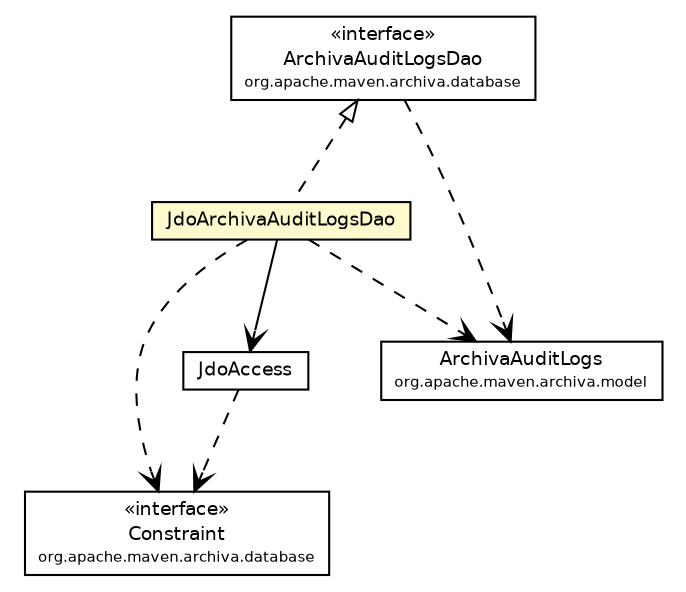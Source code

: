 #!/usr/local/bin/dot
#
# Class diagram 
# Generated by UmlGraph version 4.6 (http://www.spinellis.gr/sw/umlgraph)
#

digraph G {
	edge [fontname="Helvetica",fontsize=10,labelfontname="Helvetica",labelfontsize=10];
	node [fontname="Helvetica",fontsize=10,shape=plaintext];
	// org.apache.maven.archiva.database.Constraint
	c100636 [label=<<table border="0" cellborder="1" cellspacing="0" cellpadding="2" port="p" href="../Constraint.html">
		<tr><td><table border="0" cellspacing="0" cellpadding="1">
			<tr><td> &laquo;interface&raquo; </td></tr>
			<tr><td> Constraint </td></tr>
			<tr><td><font point-size="7.0"> org.apache.maven.archiva.database </font></td></tr>
		</table></td></tr>
		</table>>, fontname="Helvetica", fontcolor="black", fontsize=9.0];
	// org.apache.maven.archiva.database.ArchivaAuditLogsDao
	c100640 [label=<<table border="0" cellborder="1" cellspacing="0" cellpadding="2" port="p" href="../ArchivaAuditLogsDao.html">
		<tr><td><table border="0" cellspacing="0" cellpadding="1">
			<tr><td> &laquo;interface&raquo; </td></tr>
			<tr><td> ArchivaAuditLogsDao </td></tr>
			<tr><td><font point-size="7.0"> org.apache.maven.archiva.database </font></td></tr>
		</table></td></tr>
		</table>>, fontname="Helvetica", fontcolor="black", fontsize=9.0];
	// org.apache.maven.archiva.database.jdo.JdoArchivaAuditLogsDao
	c100677 [label=<<table border="0" cellborder="1" cellspacing="0" cellpadding="2" port="p" bgcolor="lemonChiffon" href="./JdoArchivaAuditLogsDao.html">
		<tr><td><table border="0" cellspacing="0" cellpadding="1">
			<tr><td> JdoArchivaAuditLogsDao </td></tr>
		</table></td></tr>
		</table>>, fontname="Helvetica", fontcolor="black", fontsize=9.0];
	// org.apache.maven.archiva.database.jdo.JdoAccess
	c100678 [label=<<table border="0" cellborder="1" cellspacing="0" cellpadding="2" port="p" href="./JdoAccess.html">
		<tr><td><table border="0" cellspacing="0" cellpadding="1">
			<tr><td> JdoAccess </td></tr>
		</table></td></tr>
		</table>>, fontname="Helvetica", fontcolor="black", fontsize=9.0];
	//org.apache.maven.archiva.database.jdo.JdoArchivaAuditLogsDao implements org.apache.maven.archiva.database.ArchivaAuditLogsDao
	c100640:p -> c100677:p [dir=back,arrowtail=empty,style=dashed];
	// org.apache.maven.archiva.database.jdo.JdoArchivaAuditLogsDao NAVASSOC org.apache.maven.archiva.database.jdo.JdoAccess
	c100677:p -> c100678:p [taillabel="", label="", headlabel="", fontname="Helvetica", fontcolor="black", fontsize=10.0, color="black", arrowhead=open];
	// org.apache.maven.archiva.database.ArchivaAuditLogsDao DEPEND org.apache.maven.archiva.model.ArchivaAuditLogs
	c100640:p -> c100855:p [taillabel="", label="", headlabel="", fontname="Helvetica", fontcolor="black", fontsize=10.0, color="black", arrowhead=open, style=dashed];
	// org.apache.maven.archiva.database.jdo.JdoArchivaAuditLogsDao DEPEND org.apache.maven.archiva.model.ArchivaAuditLogs
	c100677:p -> c100855:p [taillabel="", label="", headlabel="", fontname="Helvetica", fontcolor="black", fontsize=10.0, color="black", arrowhead=open, style=dashed];
	// org.apache.maven.archiva.database.jdo.JdoArchivaAuditLogsDao DEPEND org.apache.maven.archiva.database.Constraint
	c100677:p -> c100636:p [taillabel="", label="", headlabel="", fontname="Helvetica", fontcolor="black", fontsize=10.0, color="black", arrowhead=open, style=dashed];
	// org.apache.maven.archiva.database.jdo.JdoAccess DEPEND org.apache.maven.archiva.database.Constraint
	c100678:p -> c100636:p [taillabel="", label="", headlabel="", fontname="Helvetica", fontcolor="black", fontsize=10.0, color="black", arrowhead=open, style=dashed];
	// org.apache.maven.archiva.model.ArchivaAuditLogs
	c100855 [label=<<table border="0" cellborder="1" cellspacing="0" cellpadding="2" port="p" href="http://java.sun.com/j2se/1.4.2/docs/api/org/apache/maven/archiva/model/ArchivaAuditLogs.html">
		<tr><td><table border="0" cellspacing="0" cellpadding="1">
			<tr><td> ArchivaAuditLogs </td></tr>
			<tr><td><font point-size="7.0"> org.apache.maven.archiva.model </font></td></tr>
		</table></td></tr>
		</table>>, fontname="Helvetica", fontcolor="black", fontsize=9.0];
}

